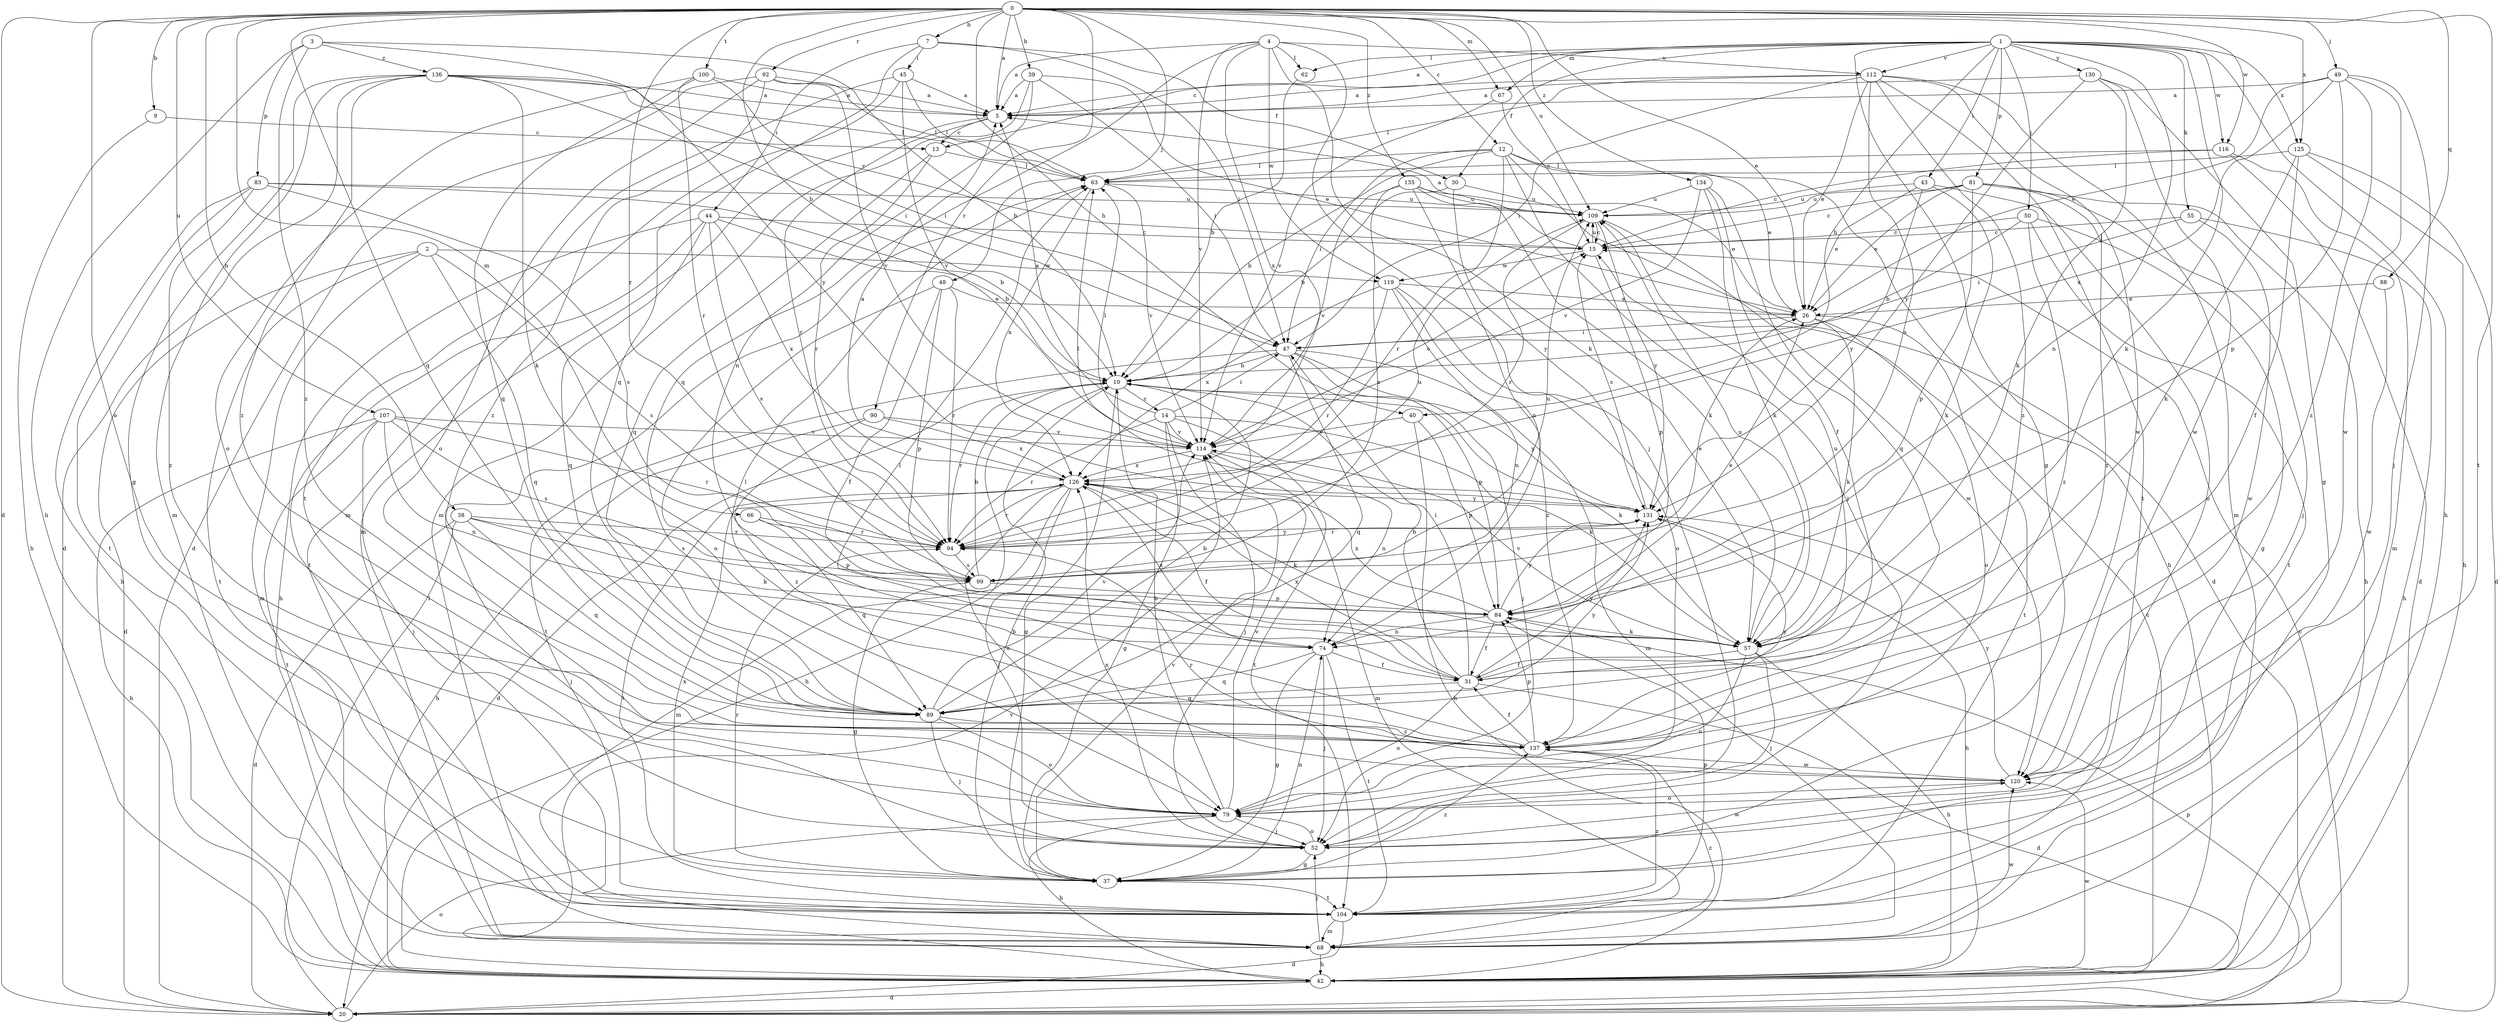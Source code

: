 strict digraph  {
0;
1;
2;
3;
4;
5;
7;
9;
10;
12;
13;
14;
15;
20;
26;
30;
31;
37;
38;
39;
40;
42;
43;
44;
45;
47;
48;
49;
50;
52;
55;
57;
62;
63;
66;
67;
68;
74;
79;
81;
83;
84;
88;
89;
90;
92;
94;
99;
100;
104;
107;
109;
112;
114;
116;
119;
120;
125;
126;
130;
131;
134;
135;
136;
137;
0 -> 5  [label=a];
0 -> 7  [label=b];
0 -> 9  [label=b];
0 -> 10  [label=b];
0 -> 12  [label=c];
0 -> 20  [label=d];
0 -> 26  [label=e];
0 -> 38  [label=h];
0 -> 39  [label=h];
0 -> 40  [label=h];
0 -> 48  [label=j];
0 -> 49  [label=j];
0 -> 66  [label=m];
0 -> 67  [label=m];
0 -> 79  [label=o];
0 -> 88  [label=q];
0 -> 89  [label=q];
0 -> 90  [label=r];
0 -> 92  [label=r];
0 -> 94  [label=r];
0 -> 100  [label=t];
0 -> 104  [label=t];
0 -> 107  [label=u];
0 -> 109  [label=u];
0 -> 116  [label=w];
0 -> 125  [label=x];
0 -> 134  [label=z];
0 -> 135  [label=z];
1 -> 5  [label=a];
1 -> 13  [label=c];
1 -> 30  [label=f];
1 -> 37  [label=g];
1 -> 40  [label=h];
1 -> 42  [label=h];
1 -> 43  [label=i];
1 -> 50  [label=j];
1 -> 55  [label=k];
1 -> 57  [label=k];
1 -> 62  [label=l];
1 -> 67  [label=m];
1 -> 74  [label=n];
1 -> 81  [label=p];
1 -> 112  [label=v];
1 -> 116  [label=w];
1 -> 125  [label=x];
1 -> 130  [label=y];
2 -> 20  [label=d];
2 -> 68  [label=m];
2 -> 89  [label=q];
2 -> 99  [label=s];
2 -> 104  [label=t];
2 -> 119  [label=w];
3 -> 10  [label=b];
3 -> 42  [label=h];
3 -> 83  [label=p];
3 -> 131  [label=y];
3 -> 136  [label=z];
3 -> 137  [label=z];
4 -> 5  [label=a];
4 -> 52  [label=j];
4 -> 57  [label=k];
4 -> 62  [label=l];
4 -> 89  [label=q];
4 -> 112  [label=v];
4 -> 114  [label=v];
4 -> 119  [label=w];
4 -> 126  [label=x];
5 -> 13  [label=c];
5 -> 68  [label=m];
5 -> 94  [label=r];
7 -> 30  [label=f];
7 -> 44  [label=i];
7 -> 45  [label=i];
7 -> 47  [label=i];
7 -> 89  [label=q];
9 -> 13  [label=c];
9 -> 42  [label=h];
10 -> 14  [label=c];
10 -> 20  [label=d];
10 -> 37  [label=g];
10 -> 42  [label=h];
10 -> 57  [label=k];
10 -> 94  [label=r];
10 -> 131  [label=y];
12 -> 10  [label=b];
12 -> 20  [label=d];
12 -> 26  [label=e];
12 -> 42  [label=h];
12 -> 47  [label=i];
12 -> 52  [label=j];
12 -> 63  [label=l];
12 -> 94  [label=r];
13 -> 63  [label=l];
13 -> 89  [label=q];
13 -> 94  [label=r];
14 -> 5  [label=a];
14 -> 37  [label=g];
14 -> 47  [label=i];
14 -> 52  [label=j];
14 -> 57  [label=k];
14 -> 94  [label=r];
14 -> 104  [label=t];
14 -> 114  [label=v];
15 -> 5  [label=a];
15 -> 84  [label=p];
15 -> 109  [label=u];
15 -> 119  [label=w];
20 -> 15  [label=c];
20 -> 63  [label=l];
20 -> 79  [label=o];
20 -> 84  [label=p];
26 -> 47  [label=i];
26 -> 57  [label=k];
26 -> 79  [label=o];
26 -> 104  [label=t];
30 -> 10  [label=b];
30 -> 109  [label=u];
30 -> 131  [label=y];
31 -> 10  [label=b];
31 -> 20  [label=d];
31 -> 47  [label=i];
31 -> 79  [label=o];
31 -> 89  [label=q];
31 -> 109  [label=u];
31 -> 126  [label=x];
31 -> 131  [label=y];
37 -> 10  [label=b];
37 -> 74  [label=n];
37 -> 94  [label=r];
37 -> 104  [label=t];
37 -> 114  [label=v];
37 -> 126  [label=x];
37 -> 137  [label=z];
38 -> 20  [label=d];
38 -> 52  [label=j];
38 -> 57  [label=k];
38 -> 89  [label=q];
38 -> 94  [label=r];
38 -> 99  [label=s];
39 -> 5  [label=a];
39 -> 26  [label=e];
39 -> 47  [label=i];
39 -> 68  [label=m];
39 -> 74  [label=n];
40 -> 42  [label=h];
40 -> 84  [label=p];
40 -> 114  [label=v];
42 -> 15  [label=c];
42 -> 20  [label=d];
42 -> 114  [label=v];
42 -> 120  [label=w];
43 -> 26  [label=e];
43 -> 57  [label=k];
43 -> 79  [label=o];
43 -> 109  [label=u];
43 -> 131  [label=y];
44 -> 10  [label=b];
44 -> 15  [label=c];
44 -> 42  [label=h];
44 -> 89  [label=q];
44 -> 99  [label=s];
44 -> 104  [label=t];
44 -> 126  [label=x];
45 -> 5  [label=a];
45 -> 63  [label=l];
45 -> 68  [label=m];
45 -> 104  [label=t];
45 -> 114  [label=v];
47 -> 10  [label=b];
47 -> 52  [label=j];
47 -> 68  [label=m];
47 -> 84  [label=p];
47 -> 89  [label=q];
47 -> 104  [label=t];
48 -> 26  [label=e];
48 -> 31  [label=f];
48 -> 79  [label=o];
48 -> 84  [label=p];
48 -> 94  [label=r];
49 -> 5  [label=a];
49 -> 26  [label=e];
49 -> 52  [label=j];
49 -> 84  [label=p];
49 -> 120  [label=w];
49 -> 126  [label=x];
49 -> 137  [label=z];
50 -> 10  [label=b];
50 -> 15  [label=c];
50 -> 37  [label=g];
50 -> 104  [label=t];
50 -> 137  [label=z];
52 -> 37  [label=g];
52 -> 79  [label=o];
52 -> 120  [label=w];
52 -> 126  [label=x];
55 -> 15  [label=c];
55 -> 42  [label=h];
55 -> 47  [label=i];
55 -> 120  [label=w];
57 -> 31  [label=f];
57 -> 42  [label=h];
57 -> 52  [label=j];
57 -> 79  [label=o];
57 -> 109  [label=u];
57 -> 114  [label=v];
62 -> 10  [label=b];
63 -> 109  [label=u];
63 -> 114  [label=v];
63 -> 126  [label=x];
66 -> 84  [label=p];
66 -> 89  [label=q];
66 -> 94  [label=r];
67 -> 15  [label=c];
67 -> 114  [label=v];
68 -> 42  [label=h];
68 -> 52  [label=j];
68 -> 120  [label=w];
68 -> 137  [label=z];
74 -> 31  [label=f];
74 -> 37  [label=g];
74 -> 52  [label=j];
74 -> 89  [label=q];
74 -> 104  [label=t];
74 -> 126  [label=x];
79 -> 10  [label=b];
79 -> 42  [label=h];
79 -> 52  [label=j];
79 -> 114  [label=v];
81 -> 15  [label=c];
81 -> 26  [label=e];
81 -> 42  [label=h];
81 -> 52  [label=j];
81 -> 84  [label=p];
81 -> 109  [label=u];
81 -> 137  [label=z];
83 -> 10  [label=b];
83 -> 42  [label=h];
83 -> 99  [label=s];
83 -> 104  [label=t];
83 -> 109  [label=u];
83 -> 137  [label=z];
84 -> 26  [label=e];
84 -> 31  [label=f];
84 -> 57  [label=k];
84 -> 74  [label=n];
84 -> 126  [label=x];
84 -> 131  [label=y];
88 -> 26  [label=e];
88 -> 120  [label=w];
89 -> 10  [label=b];
89 -> 52  [label=j];
89 -> 79  [label=o];
89 -> 114  [label=v];
89 -> 131  [label=y];
89 -> 137  [label=z];
90 -> 42  [label=h];
90 -> 114  [label=v];
90 -> 126  [label=x];
90 -> 137  [label=z];
92 -> 5  [label=a];
92 -> 20  [label=d];
92 -> 63  [label=l];
92 -> 79  [label=o];
92 -> 114  [label=v];
92 -> 137  [label=z];
94 -> 99  [label=s];
94 -> 109  [label=u];
94 -> 131  [label=y];
99 -> 10  [label=b];
99 -> 26  [label=e];
99 -> 37  [label=g];
99 -> 84  [label=p];
99 -> 109  [label=u];
100 -> 5  [label=a];
100 -> 47  [label=i];
100 -> 79  [label=o];
100 -> 89  [label=q];
100 -> 94  [label=r];
104 -> 20  [label=d];
104 -> 68  [label=m];
104 -> 84  [label=p];
104 -> 137  [label=z];
107 -> 42  [label=h];
107 -> 52  [label=j];
107 -> 74  [label=n];
107 -> 94  [label=r];
107 -> 99  [label=s];
107 -> 104  [label=t];
107 -> 114  [label=v];
109 -> 15  [label=c];
109 -> 94  [label=r];
109 -> 120  [label=w];
109 -> 131  [label=y];
112 -> 5  [label=a];
112 -> 26  [label=e];
112 -> 47  [label=i];
112 -> 63  [label=l];
112 -> 68  [label=m];
112 -> 99  [label=s];
112 -> 104  [label=t];
112 -> 120  [label=w];
112 -> 137  [label=z];
114 -> 15  [label=c];
114 -> 63  [label=l];
114 -> 68  [label=m];
114 -> 74  [label=n];
114 -> 126  [label=x];
116 -> 15  [label=c];
116 -> 20  [label=d];
116 -> 63  [label=l];
116 -> 68  [label=m];
119 -> 26  [label=e];
119 -> 74  [label=n];
119 -> 79  [label=o];
119 -> 94  [label=r];
119 -> 126  [label=x];
119 -> 137  [label=z];
120 -> 63  [label=l];
120 -> 79  [label=o];
120 -> 94  [label=r];
120 -> 131  [label=y];
125 -> 20  [label=d];
125 -> 31  [label=f];
125 -> 42  [label=h];
125 -> 57  [label=k];
125 -> 63  [label=l];
126 -> 5  [label=a];
126 -> 31  [label=f];
126 -> 52  [label=j];
126 -> 57  [label=k];
126 -> 68  [label=m];
126 -> 79  [label=o];
126 -> 94  [label=r];
126 -> 104  [label=t];
126 -> 131  [label=y];
130 -> 5  [label=a];
130 -> 37  [label=g];
130 -> 57  [label=k];
130 -> 120  [label=w];
130 -> 131  [label=y];
131 -> 15  [label=c];
131 -> 42  [label=h];
131 -> 63  [label=l];
131 -> 94  [label=r];
134 -> 31  [label=f];
134 -> 57  [label=k];
134 -> 89  [label=q];
134 -> 109  [label=u];
134 -> 114  [label=v];
135 -> 26  [label=e];
135 -> 57  [label=k];
135 -> 74  [label=n];
135 -> 99  [label=s];
135 -> 109  [label=u];
135 -> 114  [label=v];
136 -> 5  [label=a];
136 -> 15  [label=c];
136 -> 20  [label=d];
136 -> 37  [label=g];
136 -> 47  [label=i];
136 -> 57  [label=k];
136 -> 63  [label=l];
136 -> 68  [label=m];
136 -> 137  [label=z];
137 -> 31  [label=f];
137 -> 63  [label=l];
137 -> 84  [label=p];
137 -> 120  [label=w];
137 -> 131  [label=y];
}

